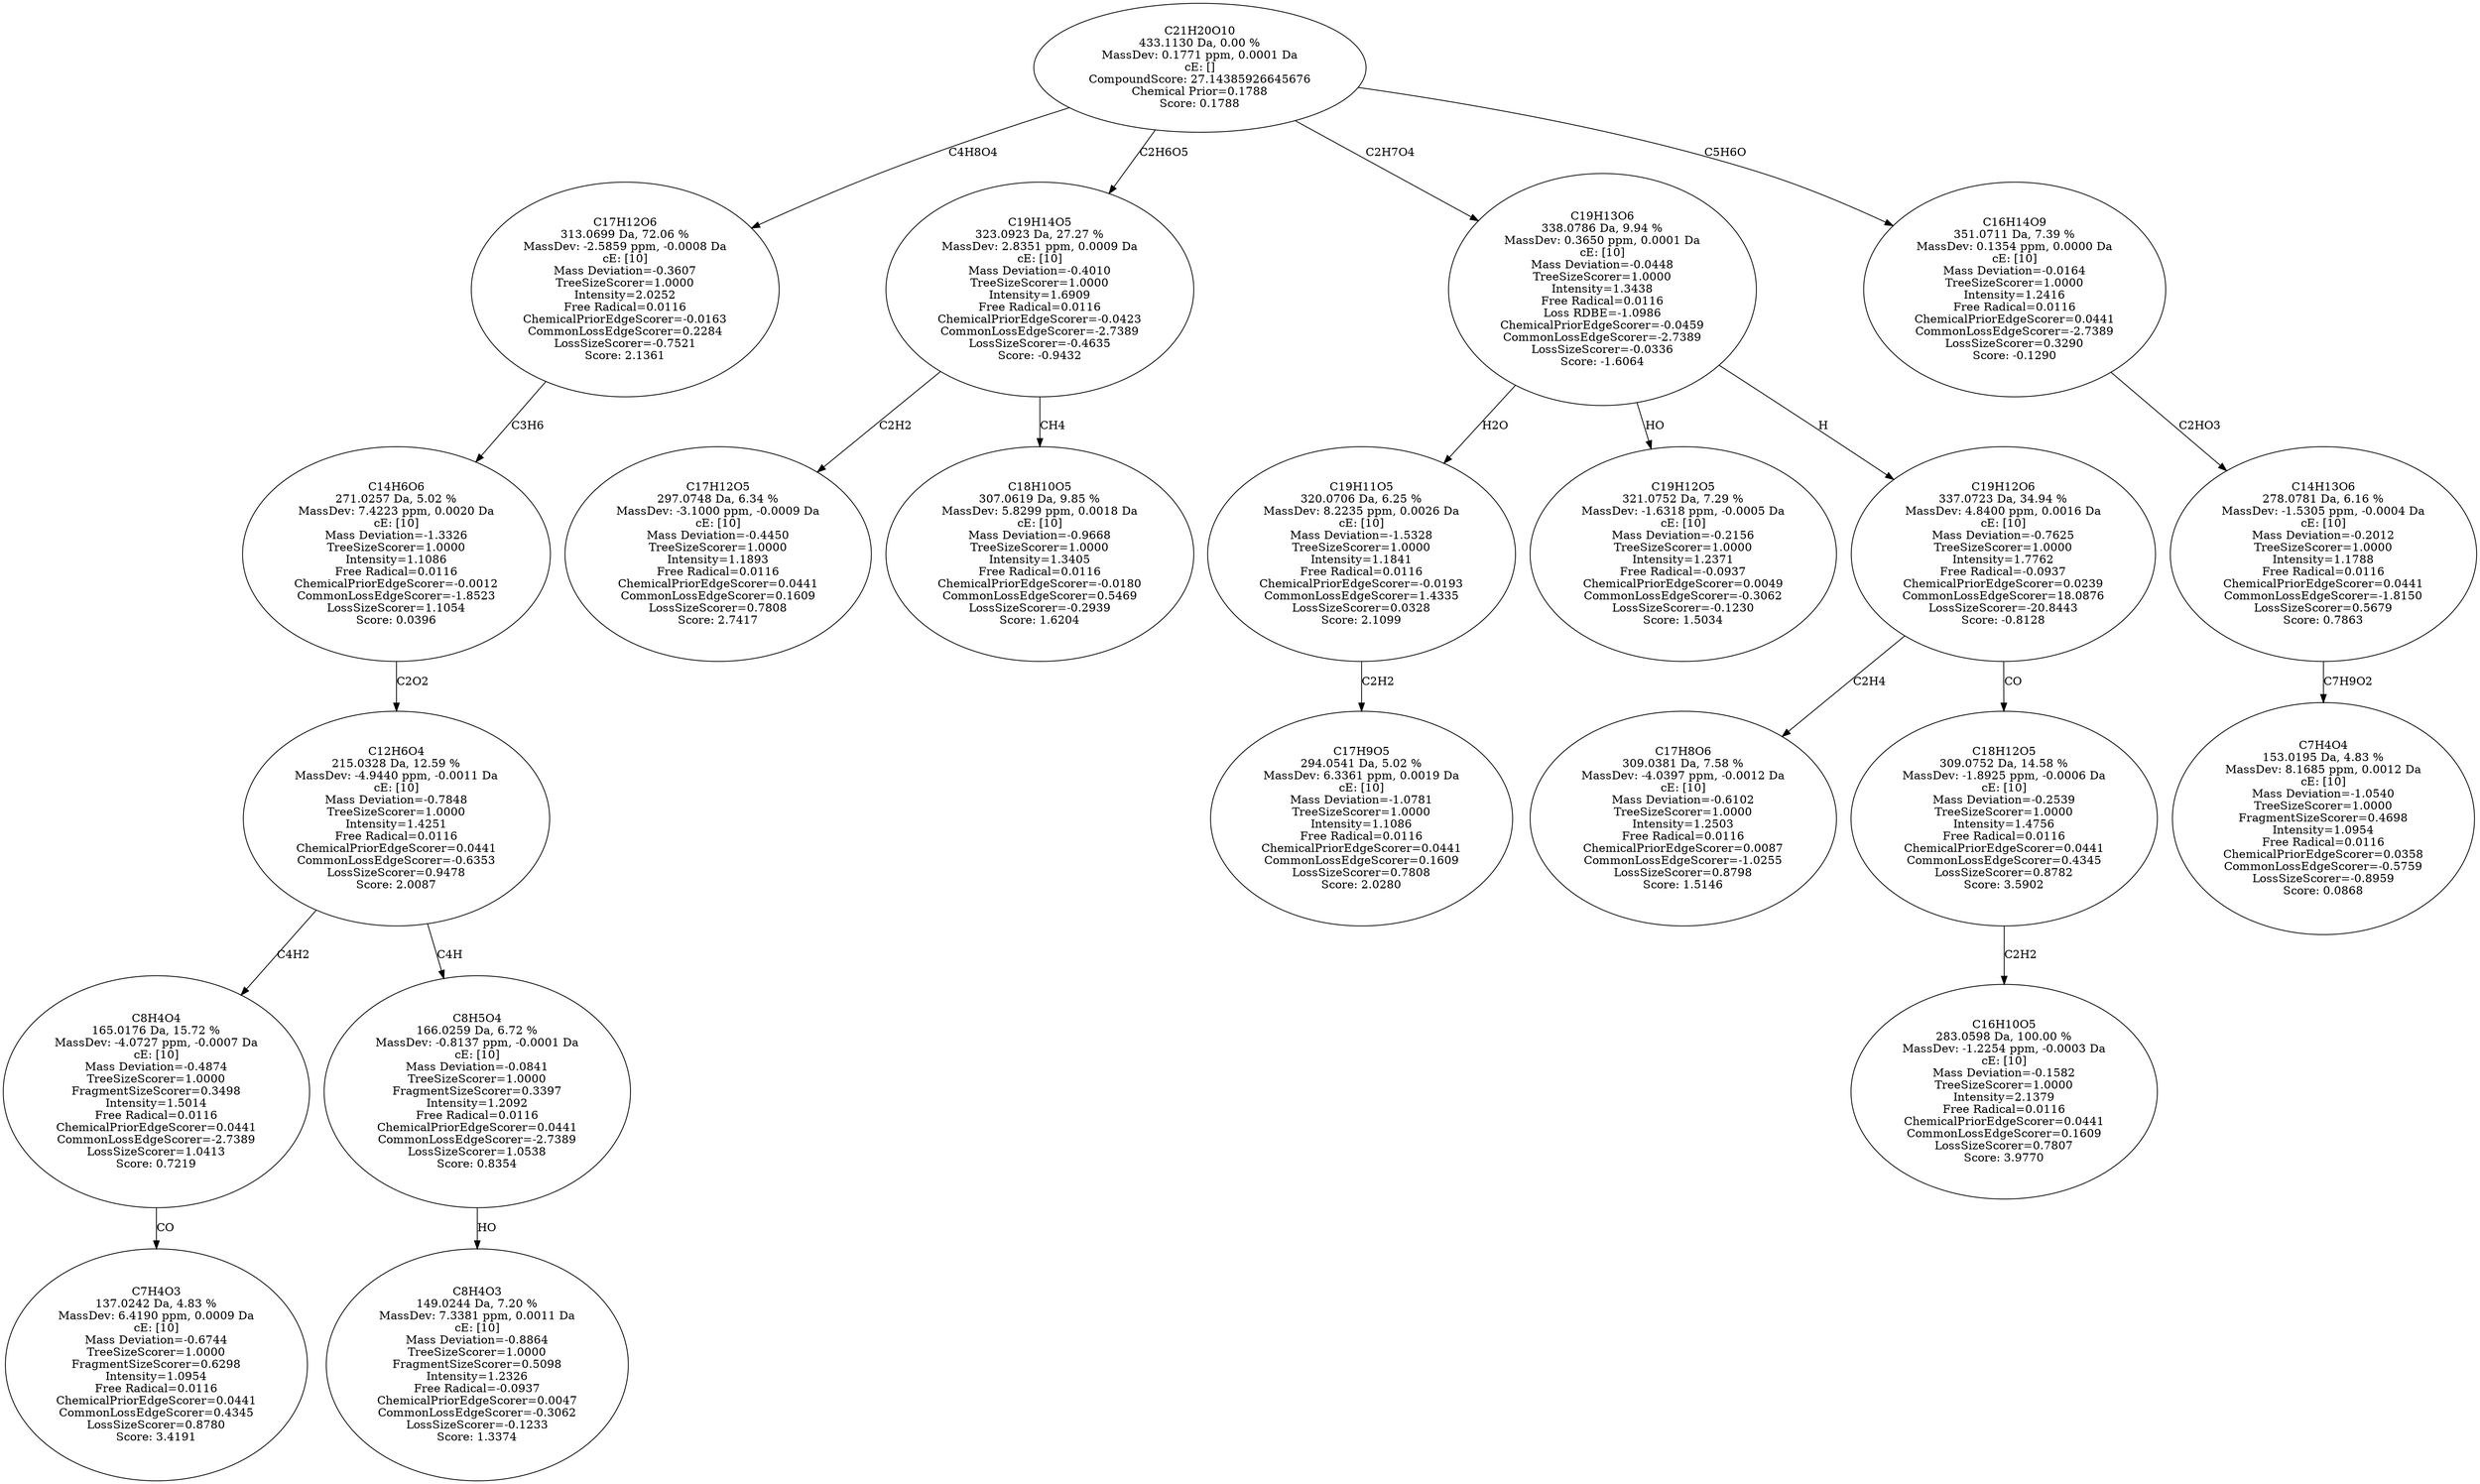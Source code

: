 strict digraph {
v1 [label="C7H4O3\n137.0242 Da, 4.83 %\nMassDev: 6.4190 ppm, 0.0009 Da\ncE: [10]\nMass Deviation=-0.6744\nTreeSizeScorer=1.0000\nFragmentSizeScorer=0.6298\nIntensity=1.0954\nFree Radical=0.0116\nChemicalPriorEdgeScorer=0.0441\nCommonLossEdgeScorer=0.4345\nLossSizeScorer=0.8780\nScore: 3.4191"];
v2 [label="C8H4O4\n165.0176 Da, 15.72 %\nMassDev: -4.0727 ppm, -0.0007 Da\ncE: [10]\nMass Deviation=-0.4874\nTreeSizeScorer=1.0000\nFragmentSizeScorer=0.3498\nIntensity=1.5014\nFree Radical=0.0116\nChemicalPriorEdgeScorer=0.0441\nCommonLossEdgeScorer=-2.7389\nLossSizeScorer=1.0413\nScore: 0.7219"];
v3 [label="C8H4O3\n149.0244 Da, 7.20 %\nMassDev: 7.3381 ppm, 0.0011 Da\ncE: [10]\nMass Deviation=-0.8864\nTreeSizeScorer=1.0000\nFragmentSizeScorer=0.5098\nIntensity=1.2326\nFree Radical=-0.0937\nChemicalPriorEdgeScorer=0.0047\nCommonLossEdgeScorer=-0.3062\nLossSizeScorer=-0.1233\nScore: 1.3374"];
v4 [label="C8H5O4\n166.0259 Da, 6.72 %\nMassDev: -0.8137 ppm, -0.0001 Da\ncE: [10]\nMass Deviation=-0.0841\nTreeSizeScorer=1.0000\nFragmentSizeScorer=0.3397\nIntensity=1.2092\nFree Radical=0.0116\nChemicalPriorEdgeScorer=0.0441\nCommonLossEdgeScorer=-2.7389\nLossSizeScorer=1.0538\nScore: 0.8354"];
v5 [label="C12H6O4\n215.0328 Da, 12.59 %\nMassDev: -4.9440 ppm, -0.0011 Da\ncE: [10]\nMass Deviation=-0.7848\nTreeSizeScorer=1.0000\nIntensity=1.4251\nFree Radical=0.0116\nChemicalPriorEdgeScorer=0.0441\nCommonLossEdgeScorer=-0.6353\nLossSizeScorer=0.9478\nScore: 2.0087"];
v6 [label="C14H6O6\n271.0257 Da, 5.02 %\nMassDev: 7.4223 ppm, 0.0020 Da\ncE: [10]\nMass Deviation=-1.3326\nTreeSizeScorer=1.0000\nIntensity=1.1086\nFree Radical=0.0116\nChemicalPriorEdgeScorer=-0.0012\nCommonLossEdgeScorer=-1.8523\nLossSizeScorer=1.1054\nScore: 0.0396"];
v7 [label="C17H12O6\n313.0699 Da, 72.06 %\nMassDev: -2.5859 ppm, -0.0008 Da\ncE: [10]\nMass Deviation=-0.3607\nTreeSizeScorer=1.0000\nIntensity=2.0252\nFree Radical=0.0116\nChemicalPriorEdgeScorer=-0.0163\nCommonLossEdgeScorer=0.2284\nLossSizeScorer=-0.7521\nScore: 2.1361"];
v8 [label="C17H12O5\n297.0748 Da, 6.34 %\nMassDev: -3.1000 ppm, -0.0009 Da\ncE: [10]\nMass Deviation=-0.4450\nTreeSizeScorer=1.0000\nIntensity=1.1893\nFree Radical=0.0116\nChemicalPriorEdgeScorer=0.0441\nCommonLossEdgeScorer=0.1609\nLossSizeScorer=0.7808\nScore: 2.7417"];
v9 [label="C18H10O5\n307.0619 Da, 9.85 %\nMassDev: 5.8299 ppm, 0.0018 Da\ncE: [10]\nMass Deviation=-0.9668\nTreeSizeScorer=1.0000\nIntensity=1.3405\nFree Radical=0.0116\nChemicalPriorEdgeScorer=-0.0180\nCommonLossEdgeScorer=0.5469\nLossSizeScorer=-0.2939\nScore: 1.6204"];
v10 [label="C19H14O5\n323.0923 Da, 27.27 %\nMassDev: 2.8351 ppm, 0.0009 Da\ncE: [10]\nMass Deviation=-0.4010\nTreeSizeScorer=1.0000\nIntensity=1.6909\nFree Radical=0.0116\nChemicalPriorEdgeScorer=-0.0423\nCommonLossEdgeScorer=-2.7389\nLossSizeScorer=-0.4635\nScore: -0.9432"];
v11 [label="C17H9O5\n294.0541 Da, 5.02 %\nMassDev: 6.3361 ppm, 0.0019 Da\ncE: [10]\nMass Deviation=-1.0781\nTreeSizeScorer=1.0000\nIntensity=1.1086\nFree Radical=0.0116\nChemicalPriorEdgeScorer=0.0441\nCommonLossEdgeScorer=0.1609\nLossSizeScorer=0.7808\nScore: 2.0280"];
v12 [label="C19H11O5\n320.0706 Da, 6.25 %\nMassDev: 8.2235 ppm, 0.0026 Da\ncE: [10]\nMass Deviation=-1.5328\nTreeSizeScorer=1.0000\nIntensity=1.1841\nFree Radical=0.0116\nChemicalPriorEdgeScorer=-0.0193\nCommonLossEdgeScorer=1.4335\nLossSizeScorer=0.0328\nScore: 2.1099"];
v13 [label="C19H12O5\n321.0752 Da, 7.29 %\nMassDev: -1.6318 ppm, -0.0005 Da\ncE: [10]\nMass Deviation=-0.2156\nTreeSizeScorer=1.0000\nIntensity=1.2371\nFree Radical=-0.0937\nChemicalPriorEdgeScorer=0.0049\nCommonLossEdgeScorer=-0.3062\nLossSizeScorer=-0.1230\nScore: 1.5034"];
v14 [label="C17H8O6\n309.0381 Da, 7.58 %\nMassDev: -4.0397 ppm, -0.0012 Da\ncE: [10]\nMass Deviation=-0.6102\nTreeSizeScorer=1.0000\nIntensity=1.2503\nFree Radical=0.0116\nChemicalPriorEdgeScorer=0.0087\nCommonLossEdgeScorer=-1.0255\nLossSizeScorer=0.8798\nScore: 1.5146"];
v15 [label="C16H10O5\n283.0598 Da, 100.00 %\nMassDev: -1.2254 ppm, -0.0003 Da\ncE: [10]\nMass Deviation=-0.1582\nTreeSizeScorer=1.0000\nIntensity=2.1379\nFree Radical=0.0116\nChemicalPriorEdgeScorer=0.0441\nCommonLossEdgeScorer=0.1609\nLossSizeScorer=0.7807\nScore: 3.9770"];
v16 [label="C18H12O5\n309.0752 Da, 14.58 %\nMassDev: -1.8925 ppm, -0.0006 Da\ncE: [10]\nMass Deviation=-0.2539\nTreeSizeScorer=1.0000\nIntensity=1.4756\nFree Radical=0.0116\nChemicalPriorEdgeScorer=0.0441\nCommonLossEdgeScorer=0.4345\nLossSizeScorer=0.8782\nScore: 3.5902"];
v17 [label="C19H12O6\n337.0723 Da, 34.94 %\nMassDev: 4.8400 ppm, 0.0016 Da\ncE: [10]\nMass Deviation=-0.7625\nTreeSizeScorer=1.0000\nIntensity=1.7762\nFree Radical=-0.0937\nChemicalPriorEdgeScorer=0.0239\nCommonLossEdgeScorer=18.0876\nLossSizeScorer=-20.8443\nScore: -0.8128"];
v18 [label="C19H13O6\n338.0786 Da, 9.94 %\nMassDev: 0.3650 ppm, 0.0001 Da\ncE: [10]\nMass Deviation=-0.0448\nTreeSizeScorer=1.0000\nIntensity=1.3438\nFree Radical=0.0116\nLoss RDBE=-1.0986\nChemicalPriorEdgeScorer=-0.0459\nCommonLossEdgeScorer=-2.7389\nLossSizeScorer=-0.0336\nScore: -1.6064"];
v19 [label="C7H4O4\n153.0195 Da, 4.83 %\nMassDev: 8.1685 ppm, 0.0012 Da\ncE: [10]\nMass Deviation=-1.0540\nTreeSizeScorer=1.0000\nFragmentSizeScorer=0.4698\nIntensity=1.0954\nFree Radical=0.0116\nChemicalPriorEdgeScorer=0.0358\nCommonLossEdgeScorer=-0.5759\nLossSizeScorer=-0.8959\nScore: 0.0868"];
v20 [label="C14H13O6\n278.0781 Da, 6.16 %\nMassDev: -1.5305 ppm, -0.0004 Da\ncE: [10]\nMass Deviation=-0.2012\nTreeSizeScorer=1.0000\nIntensity=1.1788\nFree Radical=0.0116\nChemicalPriorEdgeScorer=0.0441\nCommonLossEdgeScorer=-1.8150\nLossSizeScorer=0.5679\nScore: 0.7863"];
v21 [label="C16H14O9\n351.0711 Da, 7.39 %\nMassDev: 0.1354 ppm, 0.0000 Da\ncE: [10]\nMass Deviation=-0.0164\nTreeSizeScorer=1.0000\nIntensity=1.2416\nFree Radical=0.0116\nChemicalPriorEdgeScorer=0.0441\nCommonLossEdgeScorer=-2.7389\nLossSizeScorer=0.3290\nScore: -0.1290"];
v22 [label="C21H20O10\n433.1130 Da, 0.00 %\nMassDev: 0.1771 ppm, 0.0001 Da\ncE: []\nCompoundScore: 27.14385926645676\nChemical Prior=0.1788\nScore: 0.1788"];
v2 -> v1 [label="CO"];
v5 -> v2 [label="C4H2"];
v4 -> v3 [label="HO"];
v5 -> v4 [label="C4H"];
v6 -> v5 [label="C2O2"];
v7 -> v6 [label="C3H6"];
v22 -> v7 [label="C4H8O4"];
v10 -> v8 [label="C2H2"];
v10 -> v9 [label="CH4"];
v22 -> v10 [label="C2H6O5"];
v12 -> v11 [label="C2H2"];
v18 -> v12 [label="H2O"];
v18 -> v13 [label="HO"];
v17 -> v14 [label="C2H4"];
v16 -> v15 [label="C2H2"];
v17 -> v16 [label="CO"];
v18 -> v17 [label="H"];
v22 -> v18 [label="C2H7O4"];
v20 -> v19 [label="C7H9O2"];
v21 -> v20 [label="C2HO3"];
v22 -> v21 [label="C5H6O"];
}